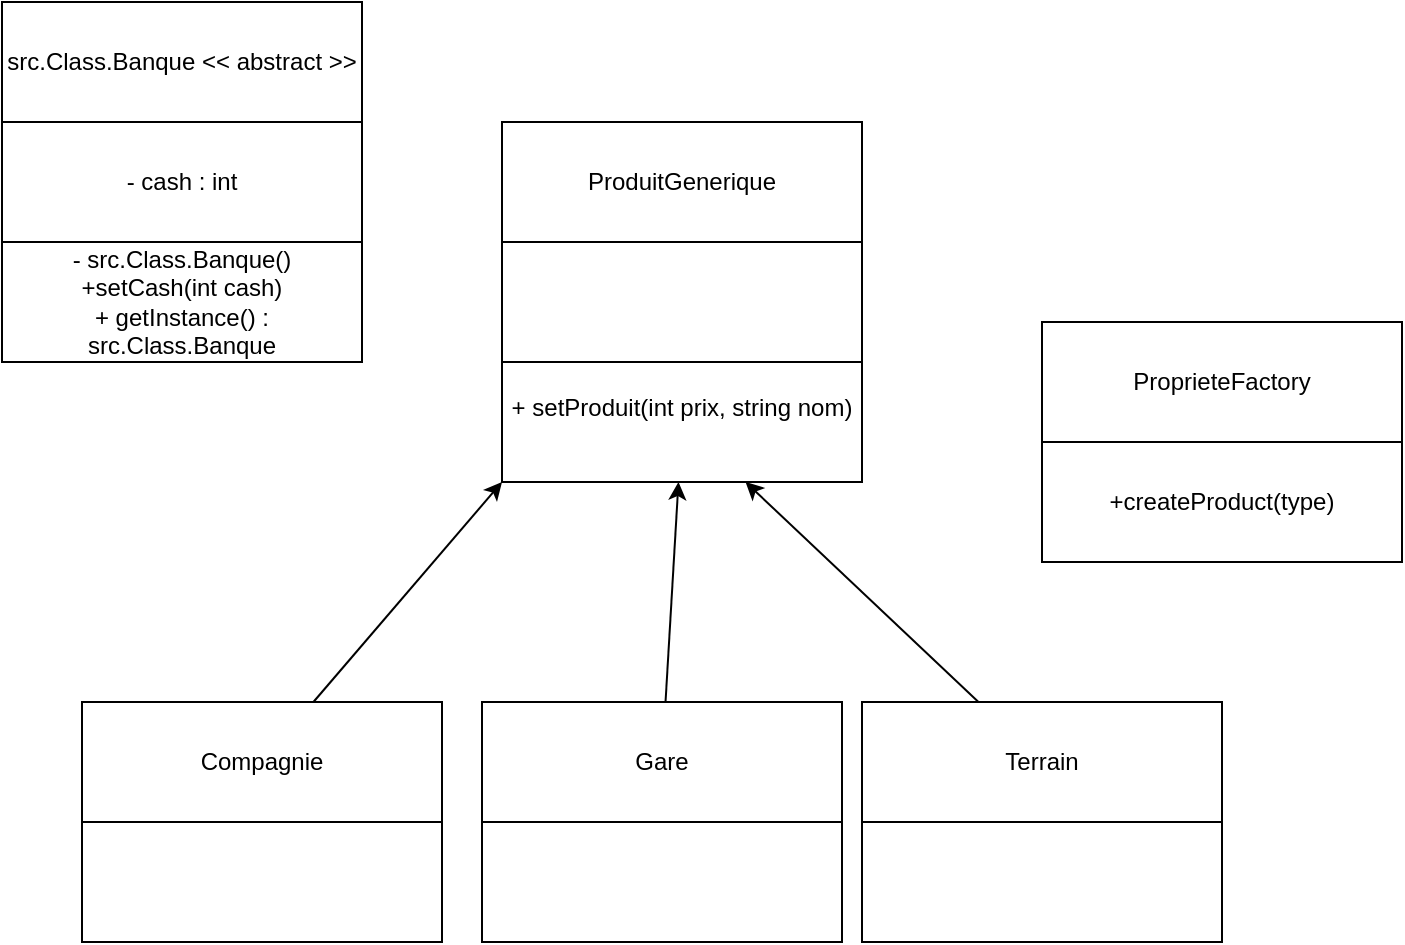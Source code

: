 <mxfile>
    <diagram id="IR0WtdUaMRRv4yMb3qp2" name="Page-1">
        <mxGraphModel dx="817" dy="691" grid="1" gridSize="10" guides="1" tooltips="1" connect="1" arrows="1" fold="1" page="1" pageScale="1" pageWidth="827" pageHeight="1169" math="0" shadow="0">
            <root>
                <mxCell id="0"/>
                <mxCell id="1" parent="0"/>
                <mxCell id="11" value="" style="group" parent="1" vertex="1" connectable="0">
                    <mxGeometry x="100" y="80" width="180" height="180" as="geometry"/>
                </mxCell>
                <mxCell id="7" value="src.Class.Banque &amp;lt;&amp;lt; abstract &amp;gt;&amp;gt;" style="rounded=0;whiteSpace=wrap;html=1;" parent="11" vertex="1">
                    <mxGeometry width="180" height="60" as="geometry"/>
                </mxCell>
                <mxCell id="8" value="- cash : int" style="rounded=0;whiteSpace=wrap;html=1;" parent="11" vertex="1">
                    <mxGeometry y="60" width="180" height="60" as="geometry"/>
                </mxCell>
                <mxCell id="10" value="- src.Class.Banque()&lt;br&gt;+setCash(int cash)&lt;br&gt;+ getInstance() : src.Class.Banque" style="rounded=0;whiteSpace=wrap;html=1;" parent="11" vertex="1">
                    <mxGeometry y="120" width="180" height="60" as="geometry"/>
                </mxCell>
                <mxCell id="17" value="" style="group" vertex="1" connectable="0" parent="1">
                    <mxGeometry x="620" y="240" width="180" height="120" as="geometry"/>
                </mxCell>
                <mxCell id="13" value="ProprieteFactory" style="rounded=0;whiteSpace=wrap;html=1;" vertex="1" parent="17">
                    <mxGeometry width="180" height="60" as="geometry"/>
                </mxCell>
                <mxCell id="14" value="+createProduct(type)" style="rounded=0;whiteSpace=wrap;html=1;" vertex="1" parent="17">
                    <mxGeometry y="60" width="180" height="60" as="geometry"/>
                </mxCell>
                <mxCell id="25" value="" style="group" vertex="1" connectable="0" parent="1">
                    <mxGeometry x="350" y="140" width="180" height="180" as="geometry"/>
                </mxCell>
                <mxCell id="26" value="ProduitGenerique" style="rounded=0;whiteSpace=wrap;html=1;" vertex="1" parent="25">
                    <mxGeometry width="180" height="60" as="geometry"/>
                </mxCell>
                <mxCell id="27" value="&lt;p style=&quot;margin: 0px; font-variant-numeric: normal; font-variant-east-asian: normal; font-variant-alternates: normal; font-size-adjust: none; font-kerning: auto; font-optical-sizing: auto; font-feature-settings: normal; font-variation-settings: normal; font-variant-position: normal; font-stretch: normal; font-size: 11px; line-height: normal; text-align: start;&quot; class=&quot;p1&quot;&gt;&lt;span style=&quot;color: rgb(255, 255, 255); background-color: initial;&quot;&gt;- int prix&lt;/span&gt;&lt;/p&gt;&lt;p style=&quot;margin: 0px; font-variant-numeric: normal; font-variant-east-asian: normal; font-variant-alternates: normal; font-size-adjust: none; font-kerning: auto; font-optical-sizing: auto; font-feature-settings: normal; font-variation-settings: normal; font-variant-position: normal; font-stretch: normal; font-size: 11px; line-height: normal; text-align: start;&quot; class=&quot;p1&quot;&gt;&lt;span style=&quot;color: rgb(255, 255, 255); background-color: initial;&quot;&gt;- string nom&lt;/span&gt;&lt;br&gt;&lt;/p&gt;&lt;p style=&quot;margin: 0px; font-variant-numeric: normal; font-variant-east-asian: normal; font-variant-alternates: normal; font-size-adjust: none; font-kerning: auto; font-optical-sizing: auto; font-feature-settings: normal; font-variation-settings: normal; font-variant-position: normal; font-stretch: normal; font-size: 11px; line-height: normal; text-align: start;&quot; class=&quot;p1&quot;&gt;&lt;br&gt;&lt;/p&gt;" style="rounded=0;whiteSpace=wrap;html=1;" vertex="1" parent="25">
                    <mxGeometry y="60" width="180" height="60" as="geometry"/>
                </mxCell>
                <mxCell id="28" value="+ setProduit(int prix, string nom)&lt;br&gt;&lt;span style=&quot;color: rgb(255, 255, 255); font-size: 11px; text-align: start;&quot;&gt;+ afficher()&lt;/span&gt;" style="rounded=0;whiteSpace=wrap;html=1;" vertex="1" parent="25">
                    <mxGeometry y="120" width="180" height="60" as="geometry"/>
                </mxCell>
                <mxCell id="29" value="" style="edgeStyle=none;html=1;fontColor=#FFFFFF;" edge="1" parent="1" source="22" target="28">
                    <mxGeometry relative="1" as="geometry"/>
                </mxCell>
                <mxCell id="31" value="" style="group" vertex="1" connectable="0" parent="1">
                    <mxGeometry x="340" y="430" width="180" height="120" as="geometry"/>
                </mxCell>
                <mxCell id="22" value="Gare" style="rounded=0;whiteSpace=wrap;html=1;" vertex="1" parent="31">
                    <mxGeometry width="180" height="60" as="geometry"/>
                </mxCell>
                <mxCell id="23" value="&lt;p style=&quot;margin: 0px; font-variant-numeric: normal; font-variant-east-asian: normal; font-variant-alternates: normal; font-size-adjust: none; font-kerning: auto; font-optical-sizing: auto; font-feature-settings: normal; font-variation-settings: normal; font-variant-position: normal; font-stretch: normal; font-size: 11px; line-height: normal; text-align: start;&quot; class=&quot;p1&quot;&gt;&lt;font color=&quot;#ffffff&quot;&gt;+ afficher()&lt;/font&gt;&lt;/p&gt;" style="rounded=0;whiteSpace=wrap;html=1;" vertex="1" parent="31">
                    <mxGeometry y="60" width="180" height="60" as="geometry"/>
                </mxCell>
                <mxCell id="32" value="" style="group" vertex="1" connectable="0" parent="1">
                    <mxGeometry x="530" y="430" width="180" height="120" as="geometry"/>
                </mxCell>
                <mxCell id="33" value="Terrain" style="rounded=0;whiteSpace=wrap;html=1;" vertex="1" parent="32">
                    <mxGeometry width="180" height="60" as="geometry"/>
                </mxCell>
                <mxCell id="34" value="&lt;p style=&quot;margin: 0px; font-variant-numeric: normal; font-variant-east-asian: normal; font-variant-alternates: normal; font-size-adjust: none; font-kerning: auto; font-optical-sizing: auto; font-feature-settings: normal; font-variation-settings: normal; font-variant-position: normal; font-stretch: normal; font-size: 11px; line-height: normal; text-align: start;&quot; class=&quot;p1&quot;&gt;&lt;font color=&quot;#ffffff&quot;&gt;+ afficher()&lt;/font&gt;&lt;/p&gt;" style="rounded=0;whiteSpace=wrap;html=1;" vertex="1" parent="32">
                    <mxGeometry y="60" width="180" height="60" as="geometry"/>
                </mxCell>
                <mxCell id="35" value="" style="group" vertex="1" connectable="0" parent="1">
                    <mxGeometry x="140" y="430" width="180" height="120" as="geometry"/>
                </mxCell>
                <mxCell id="36" value="Compagnie" style="rounded=0;whiteSpace=wrap;html=1;" vertex="1" parent="35">
                    <mxGeometry width="180" height="60" as="geometry"/>
                </mxCell>
                <mxCell id="37" value="&lt;p style=&quot;margin: 0px; font-variant-numeric: normal; font-variant-east-asian: normal; font-variant-alternates: normal; font-size-adjust: none; font-kerning: auto; font-optical-sizing: auto; font-feature-settings: normal; font-variation-settings: normal; font-variant-position: normal; font-stretch: normal; font-size: 11px; line-height: normal; text-align: start;&quot; class=&quot;p1&quot;&gt;&lt;font color=&quot;#ffffff&quot;&gt;+ afficher()&lt;/font&gt;&lt;/p&gt;" style="rounded=0;whiteSpace=wrap;html=1;" vertex="1" parent="35">
                    <mxGeometry y="60" width="180" height="60" as="geometry"/>
                </mxCell>
                <mxCell id="38" style="edgeStyle=none;html=1;entryX=0;entryY=1;entryDx=0;entryDy=0;fontColor=#FFFFFF;" edge="1" parent="1" source="36" target="28">
                    <mxGeometry relative="1" as="geometry"/>
                </mxCell>
                <mxCell id="39" value="" style="edgeStyle=none;html=1;fontColor=#FFFFFF;" edge="1" parent="1" source="33" target="28">
                    <mxGeometry relative="1" as="geometry"/>
                </mxCell>
            </root>
        </mxGraphModel>
    </diagram>
</mxfile>